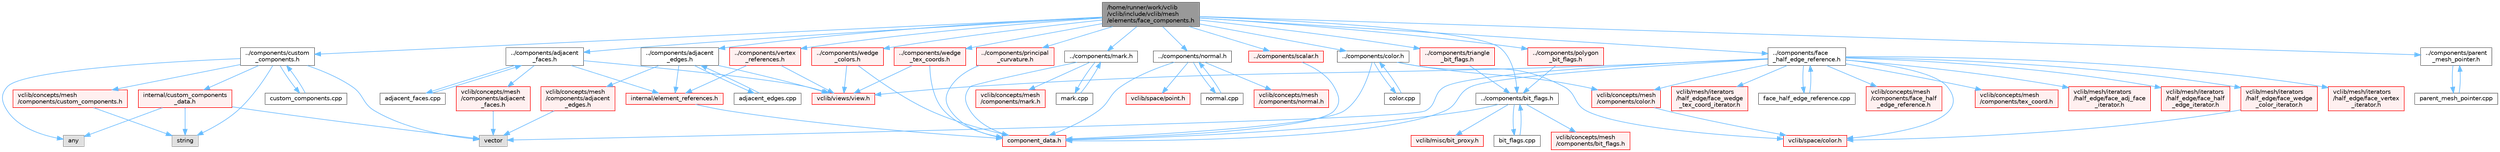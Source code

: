 digraph "/home/runner/work/vclib/vclib/include/vclib/mesh/elements/face_components.h"
{
 // LATEX_PDF_SIZE
  bgcolor="transparent";
  edge [fontname=Helvetica,fontsize=10,labelfontname=Helvetica,labelfontsize=10];
  node [fontname=Helvetica,fontsize=10,shape=box,height=0.2,width=0.4];
  Node1 [label="/home/runner/work/vclib\l/vclib/include/vclib/mesh\l/elements/face_components.h",height=0.2,width=0.4,color="gray40", fillcolor="grey60", style="filled", fontcolor="black",tooltip=" "];
  Node1 -> Node2 [color="steelblue1",style="solid"];
  Node2 [label="../components/adjacent\l_edges.h",height=0.2,width=0.4,color="grey40", fillcolor="white", style="filled",URL="$mesh_2components_2adjacent__edges_8h.html",tooltip=" "];
  Node2 -> Node3 [color="steelblue1",style="solid"];
  Node3 [label="vclib/concepts/mesh\l/components/adjacent\l_edges.h",height=0.2,width=0.4,color="red", fillcolor="#FFF0F0", style="filled",URL="$concepts_2mesh_2components_2adjacent__edges_8h.html",tooltip=" "];
  Node3 -> Node4 [color="steelblue1",style="solid"];
  Node4 [label="vector",height=0.2,width=0.4,color="grey60", fillcolor="#E0E0E0", style="filled",tooltip=" "];
  Node2 -> Node17 [color="steelblue1",style="solid"];
  Node17 [label="vclib/views/view.h",height=0.2,width=0.4,color="red", fillcolor="#FFF0F0", style="filled",URL="$view_8h.html",tooltip=" "];
  Node2 -> Node19 [color="steelblue1",style="solid"];
  Node19 [label="internal/element_references.h",height=0.2,width=0.4,color="red", fillcolor="#FFF0F0", style="filled",URL="$element__references_8h.html",tooltip=" "];
  Node19 -> Node24 [color="steelblue1",style="solid"];
  Node24 [label="component_data.h",height=0.2,width=0.4,color="red", fillcolor="#FFF0F0", style="filled",URL="$component__data_8h.html",tooltip=" "];
  Node2 -> Node26 [color="steelblue1",style="solid"];
  Node26 [label="adjacent_edges.cpp",height=0.2,width=0.4,color="grey40", fillcolor="white", style="filled",URL="$adjacent__edges_8cpp.html",tooltip=" "];
  Node26 -> Node2 [color="steelblue1",style="solid"];
  Node1 -> Node27 [color="steelblue1",style="solid"];
  Node27 [label="../components/adjacent\l_faces.h",height=0.2,width=0.4,color="grey40", fillcolor="white", style="filled",URL="$mesh_2components_2adjacent__faces_8h.html",tooltip=" "];
  Node27 -> Node28 [color="steelblue1",style="solid"];
  Node28 [label="vclib/concepts/mesh\l/components/adjacent\l_faces.h",height=0.2,width=0.4,color="red", fillcolor="#FFF0F0", style="filled",URL="$concepts_2mesh_2components_2adjacent__faces_8h.html",tooltip=" "];
  Node28 -> Node4 [color="steelblue1",style="solid"];
  Node27 -> Node17 [color="steelblue1",style="solid"];
  Node27 -> Node19 [color="steelblue1",style="solid"];
  Node27 -> Node29 [color="steelblue1",style="solid"];
  Node29 [label="adjacent_faces.cpp",height=0.2,width=0.4,color="grey40", fillcolor="white", style="filled",URL="$adjacent__faces_8cpp.html",tooltip=" "];
  Node29 -> Node27 [color="steelblue1",style="solid"];
  Node1 -> Node30 [color="steelblue1",style="solid"];
  Node30 [label="../components/bit_flags.h",height=0.2,width=0.4,color="grey40", fillcolor="white", style="filled",URL="$mesh_2components_2bit__flags_8h.html",tooltip=" "];
  Node30 -> Node31 [color="steelblue1",style="solid"];
  Node31 [label="vclib/concepts/mesh\l/components/bit_flags.h",height=0.2,width=0.4,color="red", fillcolor="#FFF0F0", style="filled",URL="$concepts_2mesh_2components_2bit__flags_8h.html",tooltip=" "];
  Node30 -> Node32 [color="steelblue1",style="solid"];
  Node32 [label="vclib/misc/bit_proxy.h",height=0.2,width=0.4,color="red", fillcolor="#FFF0F0", style="filled",URL="$bit__proxy_8h.html",tooltip=" "];
  Node30 -> Node24 [color="steelblue1",style="solid"];
  Node30 -> Node34 [color="steelblue1",style="solid"];
  Node34 [label="bit_flags.cpp",height=0.2,width=0.4,color="grey40", fillcolor="white", style="filled",URL="$bit__flags_8cpp.html",tooltip=" "];
  Node34 -> Node30 [color="steelblue1",style="solid"];
  Node1 -> Node35 [color="steelblue1",style="solid"];
  Node35 [label="../components/color.h",height=0.2,width=0.4,color="grey40", fillcolor="white", style="filled",URL="$mesh_2components_2color_8h.html",tooltip=" "];
  Node35 -> Node36 [color="steelblue1",style="solid"];
  Node36 [label="vclib/concepts/mesh\l/components/color.h",height=0.2,width=0.4,color="red", fillcolor="#FFF0F0", style="filled",URL="$concepts_2mesh_2components_2color_8h.html",tooltip=" "];
  Node36 -> Node37 [color="steelblue1",style="solid"];
  Node37 [label="vclib/space/color.h",height=0.2,width=0.4,color="red", fillcolor="#FFF0F0", style="filled",URL="$space_2color_8h.html",tooltip=" "];
  Node35 -> Node37 [color="steelblue1",style="solid"];
  Node35 -> Node24 [color="steelblue1",style="solid"];
  Node35 -> Node52 [color="steelblue1",style="solid"];
  Node52 [label="color.cpp",height=0.2,width=0.4,color="grey40", fillcolor="white", style="filled",URL="$mesh_2components_2color_8cpp.html",tooltip=" "];
  Node52 -> Node35 [color="steelblue1",style="solid"];
  Node1 -> Node53 [color="steelblue1",style="solid"];
  Node53 [label="../components/custom\l_components.h",height=0.2,width=0.4,color="grey40", fillcolor="white", style="filled",URL="$mesh_2components_2custom__components_8h.html",tooltip=" "];
  Node53 -> Node54 [color="steelblue1",style="solid"];
  Node54 [label="any",height=0.2,width=0.4,color="grey60", fillcolor="#E0E0E0", style="filled",tooltip=" "];
  Node53 -> Node55 [color="steelblue1",style="solid"];
  Node55 [label="string",height=0.2,width=0.4,color="grey60", fillcolor="#E0E0E0", style="filled",tooltip=" "];
  Node53 -> Node4 [color="steelblue1",style="solid"];
  Node53 -> Node56 [color="steelblue1",style="solid"];
  Node56 [label="vclib/concepts/mesh\l/components/custom_components.h",height=0.2,width=0.4,color="red", fillcolor="#FFF0F0", style="filled",URL="$concepts_2mesh_2components_2custom__components_8h.html",tooltip=" "];
  Node56 -> Node55 [color="steelblue1",style="solid"];
  Node53 -> Node57 [color="steelblue1",style="solid"];
  Node57 [label="internal/custom_components\l_data.h",height=0.2,width=0.4,color="red", fillcolor="#FFF0F0", style="filled",URL="$custom__components__data_8h.html",tooltip=" "];
  Node57 -> Node54 [color="steelblue1",style="solid"];
  Node57 -> Node55 [color="steelblue1",style="solid"];
  Node57 -> Node4 [color="steelblue1",style="solid"];
  Node53 -> Node60 [color="steelblue1",style="solid"];
  Node60 [label="custom_components.cpp",height=0.2,width=0.4,color="grey40", fillcolor="white", style="filled",URL="$custom__components_8cpp.html",tooltip=" "];
  Node60 -> Node53 [color="steelblue1",style="solid"];
  Node1 -> Node61 [color="steelblue1",style="solid"];
  Node61 [label="../components/face\l_half_edge_reference.h",height=0.2,width=0.4,color="grey40", fillcolor="white", style="filled",URL="$mesh_2components_2face__half__edge__reference_8h.html",tooltip=" "];
  Node61 -> Node4 [color="steelblue1",style="solid"];
  Node61 -> Node36 [color="steelblue1",style="solid"];
  Node61 -> Node62 [color="steelblue1",style="solid"];
  Node62 [label="vclib/concepts/mesh\l/components/face_half\l_edge_reference.h",height=0.2,width=0.4,color="red", fillcolor="#FFF0F0", style="filled",URL="$concepts_2mesh_2components_2face__half__edge__reference_8h.html",tooltip=" "];
  Node61 -> Node63 [color="steelblue1",style="solid"];
  Node63 [label="vclib/concepts/mesh\l/components/tex_coord.h",height=0.2,width=0.4,color="red", fillcolor="#FFF0F0", style="filled",URL="$concepts_2mesh_2components_2tex__coord_8h.html",tooltip=" "];
  Node61 -> Node64 [color="steelblue1",style="solid"];
  Node64 [label="vclib/mesh/iterators\l/half_edge/face_adj_face\l_iterator.h",height=0.2,width=0.4,color="red", fillcolor="#FFF0F0", style="filled",URL="$face__adj__face__iterator_8h.html",tooltip=" "];
  Node61 -> Node66 [color="steelblue1",style="solid"];
  Node66 [label="vclib/mesh/iterators\l/half_edge/face_half\l_edge_iterator.h",height=0.2,width=0.4,color="red", fillcolor="#FFF0F0", style="filled",URL="$face__half__edge__iterator_8h.html",tooltip=" "];
  Node61 -> Node67 [color="steelblue1",style="solid"];
  Node67 [label="vclib/mesh/iterators\l/half_edge/face_vertex\l_iterator.h",height=0.2,width=0.4,color="red", fillcolor="#FFF0F0", style="filled",URL="$face__vertex__iterator_8h.html",tooltip=" "];
  Node61 -> Node68 [color="steelblue1",style="solid"];
  Node68 [label="vclib/mesh/iterators\l/half_edge/face_wedge\l_color_iterator.h",height=0.2,width=0.4,color="red", fillcolor="#FFF0F0", style="filled",URL="$face__wedge__color__iterator_8h.html",tooltip=" "];
  Node68 -> Node37 [color="steelblue1",style="solid"];
  Node61 -> Node69 [color="steelblue1",style="solid"];
  Node69 [label="vclib/mesh/iterators\l/half_edge/face_wedge\l_tex_coord_iterator.h",height=0.2,width=0.4,color="red", fillcolor="#FFF0F0", style="filled",URL="$face__wedge__tex__coord__iterator_8h.html",tooltip=" "];
  Node61 -> Node17 [color="steelblue1",style="solid"];
  Node61 -> Node37 [color="steelblue1",style="solid"];
  Node61 -> Node24 [color="steelblue1",style="solid"];
  Node61 -> Node73 [color="steelblue1",style="solid"];
  Node73 [label="face_half_edge_reference.cpp",height=0.2,width=0.4,color="grey40", fillcolor="white", style="filled",URL="$face__half__edge__reference_8cpp.html",tooltip=" "];
  Node73 -> Node61 [color="steelblue1",style="solid"];
  Node1 -> Node74 [color="steelblue1",style="solid"];
  Node74 [label="../components/mark.h",height=0.2,width=0.4,color="grey40", fillcolor="white", style="filled",URL="$mesh_2components_2mark_8h.html",tooltip=" "];
  Node74 -> Node75 [color="steelblue1",style="solid"];
  Node75 [label="vclib/concepts/mesh\l/components/mark.h",height=0.2,width=0.4,color="red", fillcolor="#FFF0F0", style="filled",URL="$concepts_2mesh_2components_2mark_8h.html",tooltip=" "];
  Node74 -> Node24 [color="steelblue1",style="solid"];
  Node74 -> Node76 [color="steelblue1",style="solid"];
  Node76 [label="mark.cpp",height=0.2,width=0.4,color="grey40", fillcolor="white", style="filled",URL="$mark_8cpp.html",tooltip=" "];
  Node76 -> Node74 [color="steelblue1",style="solid"];
  Node1 -> Node77 [color="steelblue1",style="solid"];
  Node77 [label="../components/normal.h",height=0.2,width=0.4,color="grey40", fillcolor="white", style="filled",URL="$mesh_2components_2normal_8h.html",tooltip=" "];
  Node77 -> Node78 [color="steelblue1",style="solid"];
  Node78 [label="vclib/concepts/mesh\l/components/normal.h",height=0.2,width=0.4,color="red", fillcolor="#FFF0F0", style="filled",URL="$concepts_2mesh_2components_2normal_8h.html",tooltip=" "];
  Node77 -> Node79 [color="steelblue1",style="solid"];
  Node79 [label="vclib/space/point.h",height=0.2,width=0.4,color="red", fillcolor="#FFF0F0", style="filled",URL="$space_2point_8h.html",tooltip=" "];
  Node77 -> Node24 [color="steelblue1",style="solid"];
  Node77 -> Node82 [color="steelblue1",style="solid"];
  Node82 [label="normal.cpp",height=0.2,width=0.4,color="grey40", fillcolor="white", style="filled",URL="$mesh_2components_2normal_8cpp.html",tooltip=" "];
  Node82 -> Node77 [color="steelblue1",style="solid"];
  Node1 -> Node83 [color="steelblue1",style="solid"];
  Node83 [label="../components/parent\l_mesh_pointer.h",height=0.2,width=0.4,color="grey40", fillcolor="white", style="filled",URL="$parent__mesh__pointer_8h.html",tooltip=" "];
  Node83 -> Node84 [color="steelblue1",style="solid"];
  Node84 [label="parent_mesh_pointer.cpp",height=0.2,width=0.4,color="grey40", fillcolor="white", style="filled",URL="$parent__mesh__pointer_8cpp.html",tooltip=" "];
  Node84 -> Node83 [color="steelblue1",style="solid"];
  Node1 -> Node85 [color="steelblue1",style="solid"];
  Node85 [label="../components/polygon\l_bit_flags.h",height=0.2,width=0.4,color="red", fillcolor="#FFF0F0", style="filled",URL="$polygon__bit__flags_8h.html",tooltip=" "];
  Node85 -> Node30 [color="steelblue1",style="solid"];
  Node1 -> Node87 [color="steelblue1",style="solid"];
  Node87 [label="../components/principal\l_curvature.h",height=0.2,width=0.4,color="red", fillcolor="#FFF0F0", style="filled",URL="$mesh_2components_2principal__curvature_8h.html",tooltip=" "];
  Node87 -> Node24 [color="steelblue1",style="solid"];
  Node1 -> Node92 [color="steelblue1",style="solid"];
  Node92 [label="../components/scalar.h",height=0.2,width=0.4,color="red", fillcolor="#FFF0F0", style="filled",URL="$mesh_2components_2scalar_8h.html",tooltip=" "];
  Node92 -> Node24 [color="steelblue1",style="solid"];
  Node1 -> Node95 [color="steelblue1",style="solid"];
  Node95 [label="../components/triangle\l_bit_flags.h",height=0.2,width=0.4,color="red", fillcolor="#FFF0F0", style="filled",URL="$triangle__bit__flags_8h.html",tooltip=" "];
  Node95 -> Node30 [color="steelblue1",style="solid"];
  Node1 -> Node97 [color="steelblue1",style="solid"];
  Node97 [label="../components/vertex\l_references.h",height=0.2,width=0.4,color="red", fillcolor="#FFF0F0", style="filled",URL="$mesh_2components_2vertex__references_8h.html",tooltip=" "];
  Node97 -> Node17 [color="steelblue1",style="solid"];
  Node97 -> Node19 [color="steelblue1",style="solid"];
  Node1 -> Node100 [color="steelblue1",style="solid"];
  Node100 [label="../components/wedge\l_colors.h",height=0.2,width=0.4,color="red", fillcolor="#FFF0F0", style="filled",URL="$mesh_2components_2wedge__colors_8h.html",tooltip=" "];
  Node100 -> Node17 [color="steelblue1",style="solid"];
  Node100 -> Node24 [color="steelblue1",style="solid"];
  Node1 -> Node103 [color="steelblue1",style="solid"];
  Node103 [label="../components/wedge\l_tex_coords.h",height=0.2,width=0.4,color="red", fillcolor="#FFF0F0", style="filled",URL="$mesh_2components_2wedge__tex__coords_8h.html",tooltip=" "];
  Node103 -> Node17 [color="steelblue1",style="solid"];
  Node103 -> Node24 [color="steelblue1",style="solid"];
}
